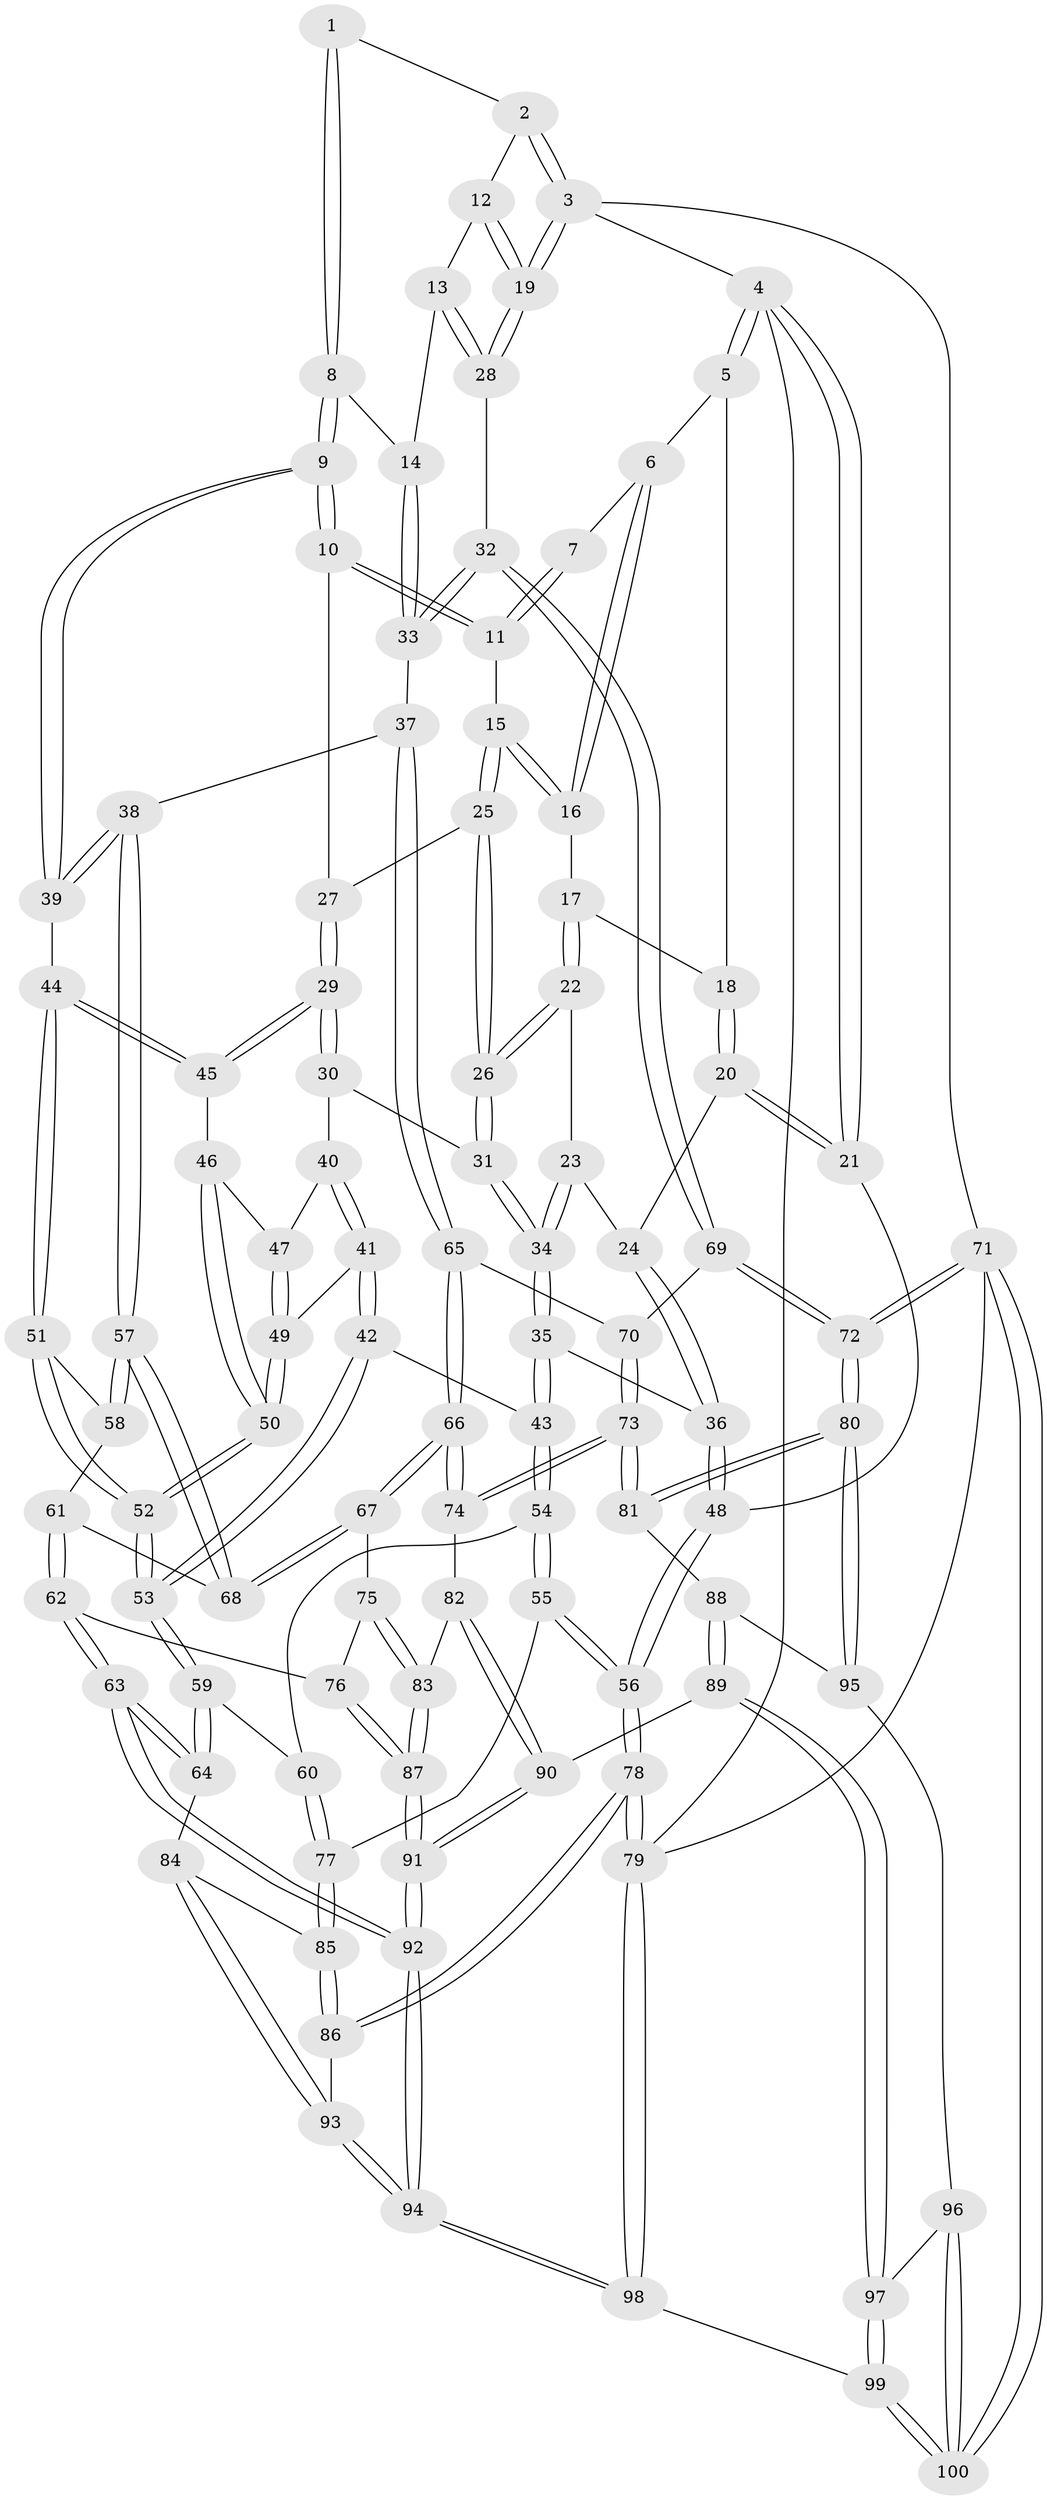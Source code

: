 // coarse degree distribution, {3: 0.1896551724137931, 4: 0.5, 8: 0.017241379310344827, 6: 0.08620689655172414, 5: 0.1896551724137931, 2: 0.017241379310344827}
// Generated by graph-tools (version 1.1) at 2025/42/03/06/25 10:42:30]
// undirected, 100 vertices, 247 edges
graph export_dot {
graph [start="1"]
  node [color=gray90,style=filled];
  1 [pos="+0.7150311011317476+0"];
  2 [pos="+0.9826149249957513+0"];
  3 [pos="+1+0"];
  4 [pos="+0+0"];
  5 [pos="+0+0"];
  6 [pos="+0.2358833117580468+0"];
  7 [pos="+0.5509999715898796+0"];
  8 [pos="+0.7361757800639119+0.16339102162938168"];
  9 [pos="+0.6842889737294614+0.2069670878297146"];
  10 [pos="+0.6621657864566811+0.19845497868648532"];
  11 [pos="+0.5373479292076944+0.07141306894575633"];
  12 [pos="+0.8896384755186545+0.056359046866228564"];
  13 [pos="+0.8724336189947864+0.14526045536208287"];
  14 [pos="+0.8172636272588503+0.16061288312040112"];
  15 [pos="+0.3346500582300894+0.07662078439156866"];
  16 [pos="+0.272562052460155+0"];
  17 [pos="+0.11931572904839176+0.15320097976500652"];
  18 [pos="+0.08394533989071186+0.13631299297636765"];
  19 [pos="+1+0"];
  20 [pos="+0+0.21434261589148287"];
  21 [pos="+0+0.21272696741722777"];
  22 [pos="+0.14268220838698528+0.19151049542165793"];
  23 [pos="+0.09385989762505167+0.2616262377991592"];
  24 [pos="+0+0.24542788607288357"];
  25 [pos="+0.33238485336066514+0.12175434952799717"];
  26 [pos="+0.27052354943061524+0.2130568213381195"];
  27 [pos="+0.4603597215315163+0.2222290527322004"];
  28 [pos="+1+0.17018272072308938"];
  29 [pos="+0.41988809594227805+0.3333195216510732"];
  30 [pos="+0.2960300802205213+0.28294880304743525"];
  31 [pos="+0.271801289312637+0.23901320526763292"];
  32 [pos="+1+0.35837119715796634"];
  33 [pos="+0.9182627752935623+0.33793090524075425"];
  34 [pos="+0.13211683473424424+0.36221071992797116"];
  35 [pos="+0.12343776191949866+0.41245641055840876"];
  36 [pos="+0.10863914247351682+0.4134317435231527"];
  37 [pos="+0.778127088261703+0.439366376704618"];
  38 [pos="+0.7002106188230814+0.3837340346727826"];
  39 [pos="+0.676942101607485+0.35313646256263104"];
  40 [pos="+0.28796487574533747+0.33369625837044076"];
  41 [pos="+0.20330005340070545+0.42179365647925054"];
  42 [pos="+0.174001632690665+0.4319849641878739"];
  43 [pos="+0.1499500204886267+0.43739365614534975"];
  44 [pos="+0.520732752834795+0.42104591261383634"];
  45 [pos="+0.4286132497451469+0.35475974487409434"];
  46 [pos="+0.3933020179362471+0.381172093097686"];
  47 [pos="+0.32005451512367356+0.3955592562949031"];
  48 [pos="+0+0.4748323954832928"];
  49 [pos="+0.30676225101689836+0.4343052696600794"];
  50 [pos="+0.34611377086047745+0.5000170058825819"];
  51 [pos="+0.5163753744577405+0.43095425033718926"];
  52 [pos="+0.35047161852745373+0.5176663264526506"];
  53 [pos="+0.34980240031642157+0.5196452917664367"];
  54 [pos="+0.1593085930779239+0.494019282609048"];
  55 [pos="+0.03464188455847569+0.6226308030958104"];
  56 [pos="+0+0.5579323113690543"];
  57 [pos="+0.6275366038436312+0.5782625310556428"];
  58 [pos="+0.5180224641238723+0.503581545046319"];
  59 [pos="+0.3276252910885427+0.6282106881974586"];
  60 [pos="+0.2530213220973675+0.6068953911661576"];
  61 [pos="+0.4965656120587826+0.5662279957853715"];
  62 [pos="+0.41241810512797666+0.6781577876396386"];
  63 [pos="+0.37519868544825097+0.6879738237567928"];
  64 [pos="+0.37125559194850577+0.6861868182007582"];
  65 [pos="+0.8021335953058066+0.47358040826717684"];
  66 [pos="+0.7077795025471112+0.6717453368073177"];
  67 [pos="+0.6452308275602983+0.6572885539415143"];
  68 [pos="+0.6294916720721266+0.6101475368433938"];
  69 [pos="+1+0.501261237031652"];
  70 [pos="+0.9285439511285923+0.5398623796677444"];
  71 [pos="+1+1"];
  72 [pos="+1+1"];
  73 [pos="+0.8427026533736994+0.7554461931873971"];
  74 [pos="+0.7430074670306106+0.7099214411407992"];
  75 [pos="+0.5961758297017674+0.6855954780132504"];
  76 [pos="+0.4726093037637017+0.6892763820031738"];
  77 [pos="+0.10078873977873815+0.686145483247364"];
  78 [pos="+0+1"];
  79 [pos="+0+1"];
  80 [pos="+1+0.932883747388112"];
  81 [pos="+0.846952944874406+0.7629864466048297"];
  82 [pos="+0.6977973747532578+0.7672188726136258"];
  83 [pos="+0.5992922419262634+0.7880945435265652"];
  84 [pos="+0.28866899832800214+0.748343537056996"];
  85 [pos="+0.10157477124502397+0.697919722203501"];
  86 [pos="+0.09451927264926105+0.8289774528400387"];
  87 [pos="+0.5832317872425876+0.8533202348550754"];
  88 [pos="+0.7902016135349142+0.834746428641266"];
  89 [pos="+0.6900292249892226+0.8976989979406825"];
  90 [pos="+0.6475481442082874+0.8767451930919681"];
  91 [pos="+0.5838781943033051+0.8747482686448348"];
  92 [pos="+0.44480890051835026+0.9808733982144047"];
  93 [pos="+0.20955990291221063+0.8239448486660506"];
  94 [pos="+0.40302192966064593+1"];
  95 [pos="+0.796278046639548+0.9213080914316156"];
  96 [pos="+0.7596963780887727+0.9941558408629567"];
  97 [pos="+0.7057276347409481+0.936577262409522"];
  98 [pos="+0.39610898436787134+1"];
  99 [pos="+0.4410681861057884+1"];
  100 [pos="+0.9261845595195068+1"];
  1 -- 2;
  1 -- 8;
  1 -- 8;
  2 -- 3;
  2 -- 3;
  2 -- 12;
  3 -- 4;
  3 -- 19;
  3 -- 19;
  3 -- 71;
  4 -- 5;
  4 -- 5;
  4 -- 21;
  4 -- 21;
  4 -- 79;
  5 -- 6;
  5 -- 18;
  6 -- 7;
  6 -- 16;
  6 -- 16;
  7 -- 11;
  7 -- 11;
  8 -- 9;
  8 -- 9;
  8 -- 14;
  9 -- 10;
  9 -- 10;
  9 -- 39;
  9 -- 39;
  10 -- 11;
  10 -- 11;
  10 -- 27;
  11 -- 15;
  12 -- 13;
  12 -- 19;
  12 -- 19;
  13 -- 14;
  13 -- 28;
  13 -- 28;
  14 -- 33;
  14 -- 33;
  15 -- 16;
  15 -- 16;
  15 -- 25;
  15 -- 25;
  16 -- 17;
  17 -- 18;
  17 -- 22;
  17 -- 22;
  18 -- 20;
  18 -- 20;
  19 -- 28;
  19 -- 28;
  20 -- 21;
  20 -- 21;
  20 -- 24;
  21 -- 48;
  22 -- 23;
  22 -- 26;
  22 -- 26;
  23 -- 24;
  23 -- 34;
  23 -- 34;
  24 -- 36;
  24 -- 36;
  25 -- 26;
  25 -- 26;
  25 -- 27;
  26 -- 31;
  26 -- 31;
  27 -- 29;
  27 -- 29;
  28 -- 32;
  29 -- 30;
  29 -- 30;
  29 -- 45;
  29 -- 45;
  30 -- 31;
  30 -- 40;
  31 -- 34;
  31 -- 34;
  32 -- 33;
  32 -- 33;
  32 -- 69;
  32 -- 69;
  33 -- 37;
  34 -- 35;
  34 -- 35;
  35 -- 36;
  35 -- 43;
  35 -- 43;
  36 -- 48;
  36 -- 48;
  37 -- 38;
  37 -- 65;
  37 -- 65;
  38 -- 39;
  38 -- 39;
  38 -- 57;
  38 -- 57;
  39 -- 44;
  40 -- 41;
  40 -- 41;
  40 -- 47;
  41 -- 42;
  41 -- 42;
  41 -- 49;
  42 -- 43;
  42 -- 53;
  42 -- 53;
  43 -- 54;
  43 -- 54;
  44 -- 45;
  44 -- 45;
  44 -- 51;
  44 -- 51;
  45 -- 46;
  46 -- 47;
  46 -- 50;
  46 -- 50;
  47 -- 49;
  47 -- 49;
  48 -- 56;
  48 -- 56;
  49 -- 50;
  49 -- 50;
  50 -- 52;
  50 -- 52;
  51 -- 52;
  51 -- 52;
  51 -- 58;
  52 -- 53;
  52 -- 53;
  53 -- 59;
  53 -- 59;
  54 -- 55;
  54 -- 55;
  54 -- 60;
  55 -- 56;
  55 -- 56;
  55 -- 77;
  56 -- 78;
  56 -- 78;
  57 -- 58;
  57 -- 58;
  57 -- 68;
  57 -- 68;
  58 -- 61;
  59 -- 60;
  59 -- 64;
  59 -- 64;
  60 -- 77;
  60 -- 77;
  61 -- 62;
  61 -- 62;
  61 -- 68;
  62 -- 63;
  62 -- 63;
  62 -- 76;
  63 -- 64;
  63 -- 64;
  63 -- 92;
  63 -- 92;
  64 -- 84;
  65 -- 66;
  65 -- 66;
  65 -- 70;
  66 -- 67;
  66 -- 67;
  66 -- 74;
  66 -- 74;
  67 -- 68;
  67 -- 68;
  67 -- 75;
  69 -- 70;
  69 -- 72;
  69 -- 72;
  70 -- 73;
  70 -- 73;
  71 -- 72;
  71 -- 72;
  71 -- 100;
  71 -- 100;
  71 -- 79;
  72 -- 80;
  72 -- 80;
  73 -- 74;
  73 -- 74;
  73 -- 81;
  73 -- 81;
  74 -- 82;
  75 -- 76;
  75 -- 83;
  75 -- 83;
  76 -- 87;
  76 -- 87;
  77 -- 85;
  77 -- 85;
  78 -- 79;
  78 -- 79;
  78 -- 86;
  78 -- 86;
  79 -- 98;
  79 -- 98;
  80 -- 81;
  80 -- 81;
  80 -- 95;
  80 -- 95;
  81 -- 88;
  82 -- 83;
  82 -- 90;
  82 -- 90;
  83 -- 87;
  83 -- 87;
  84 -- 85;
  84 -- 93;
  84 -- 93;
  85 -- 86;
  85 -- 86;
  86 -- 93;
  87 -- 91;
  87 -- 91;
  88 -- 89;
  88 -- 89;
  88 -- 95;
  89 -- 90;
  89 -- 97;
  89 -- 97;
  90 -- 91;
  90 -- 91;
  91 -- 92;
  91 -- 92;
  92 -- 94;
  92 -- 94;
  93 -- 94;
  93 -- 94;
  94 -- 98;
  94 -- 98;
  95 -- 96;
  96 -- 97;
  96 -- 100;
  96 -- 100;
  97 -- 99;
  97 -- 99;
  98 -- 99;
  99 -- 100;
  99 -- 100;
}
